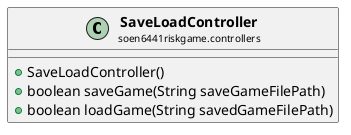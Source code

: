 @startuml

skinparam svgLinkTarget _parent
skinparam linetype ortho
set namespaceSeparator none
class "<b><size:14>SaveLoadController</b>\n<size:10>soen6441riskgame.controllers" as soen6441riskgame.controllers.SaveLoadController  [[../../soen6441riskgame/controllers/SaveLoadController.html{soen6441riskgame.controllers.SaveLoadController}]] {
+SaveLoadController()
+boolean saveGame(String saveGameFilePath)
+boolean loadGame(String savedGameFilePath)
}



@enduml
